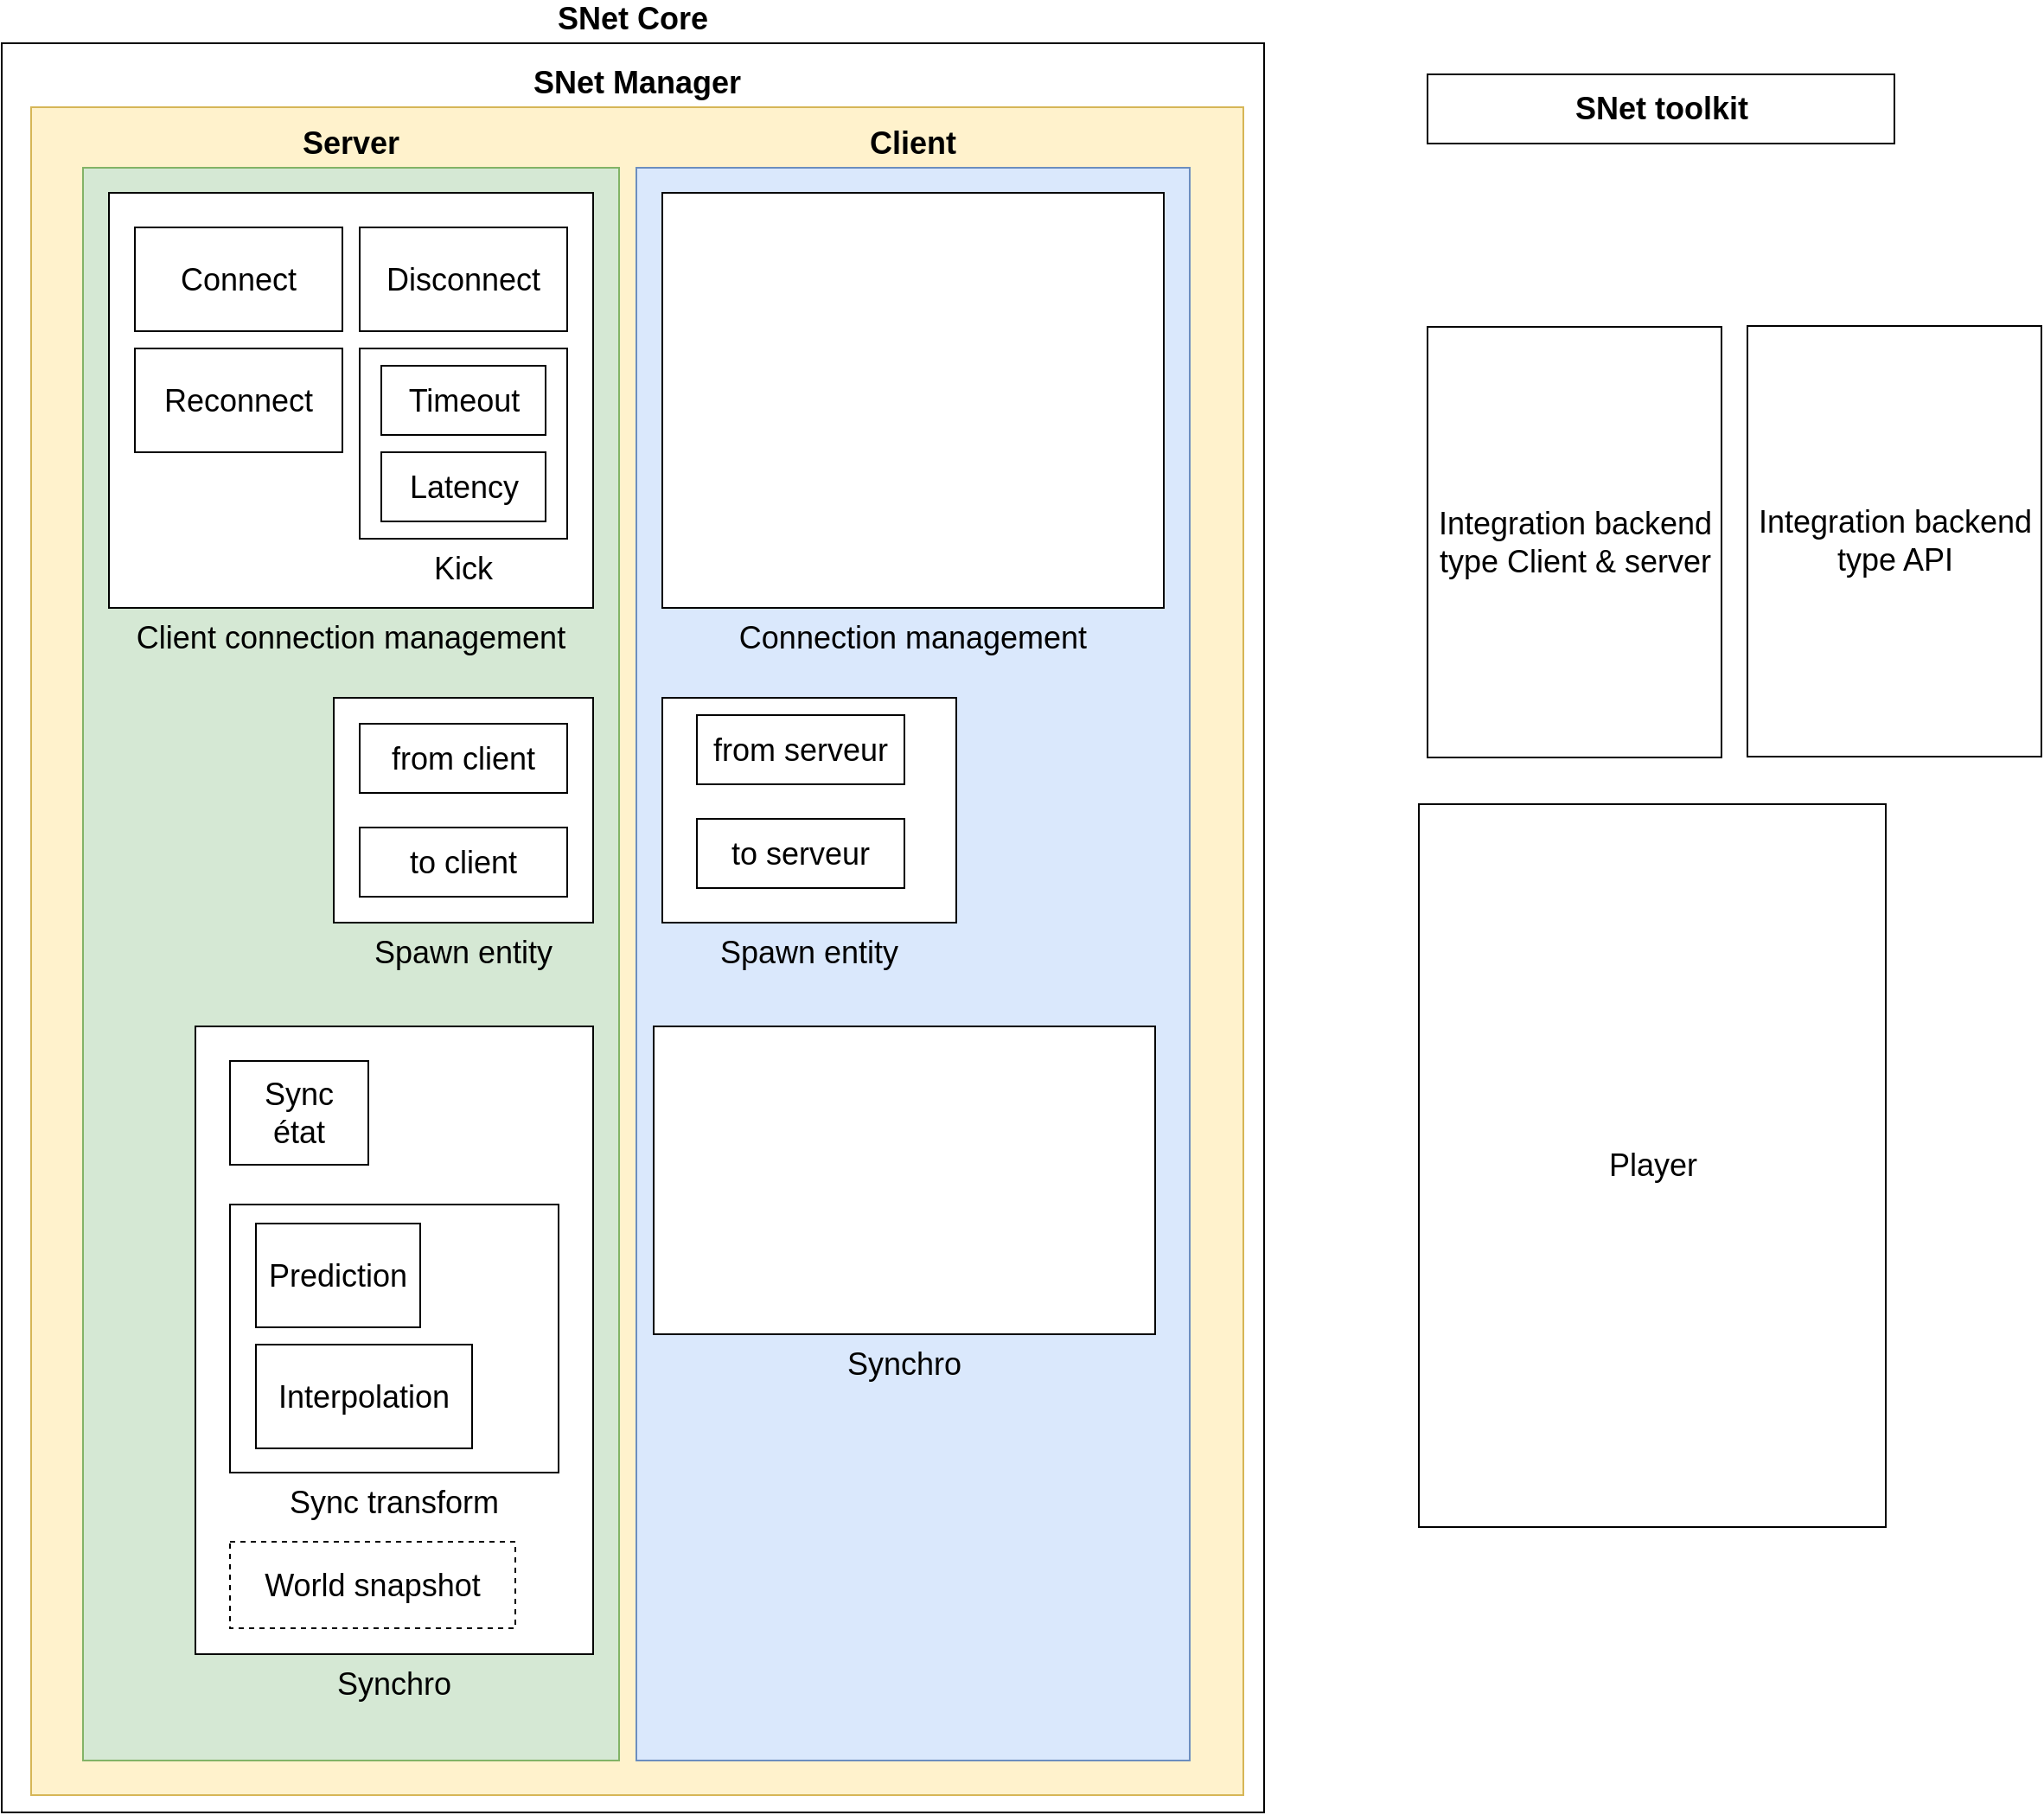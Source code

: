<mxfile version="11.2.5" type="device" pages="1"><diagram id="hy8DOlf5TAbosnXNjHRI" name="Page-1"><mxGraphModel dx="1673" dy="934" grid="1" gridSize="10" guides="1" tooltips="1" connect="1" arrows="1" fold="1" page="1" pageScale="1" pageWidth="850" pageHeight="1100" math="0" shadow="0"><root><mxCell id="0"/><mxCell id="1" parent="0"/><mxCell id="_Zt-l-yhOzQDWlarEmaT-6" value="SNet Core" style="rounded=0;whiteSpace=wrap;html=1;fontSize=18;fontStyle=1;labelPosition=center;verticalLabelPosition=top;align=center;verticalAlign=bottom;" vertex="1" parent="1"><mxGeometry x="63" y="37" width="730" height="1023" as="geometry"/></mxCell><mxCell id="_Zt-l-yhOzQDWlarEmaT-36" value="SNet Manager" style="rounded=0;whiteSpace=wrap;html=1;strokeColor=#d6b656;fontSize=18;labelPosition=center;verticalLabelPosition=top;align=center;verticalAlign=bottom;fontStyle=1;fillColor=#fff2cc;" vertex="1" parent="1"><mxGeometry x="80" y="74" width="701" height="976" as="geometry"/></mxCell><mxCell id="_Zt-l-yhOzQDWlarEmaT-3" value="Server" style="rounded=0;whiteSpace=wrap;html=1;fontSize=18;fontStyle=1;labelPosition=center;verticalLabelPosition=top;align=center;verticalAlign=bottom;fillColor=#d5e8d4;strokeColor=#82b366;" vertex="1" parent="1"><mxGeometry x="110" y="109" width="310" height="921" as="geometry"/></mxCell><mxCell id="_Zt-l-yhOzQDWlarEmaT-4" value="Client" style="rounded=0;whiteSpace=wrap;html=1;fontSize=18;fontStyle=1;labelPosition=center;verticalLabelPosition=top;align=center;verticalAlign=bottom;fillColor=#dae8fc;strokeColor=#6c8ebf;" vertex="1" parent="1"><mxGeometry x="430" y="109" width="320" height="921" as="geometry"/></mxCell><mxCell id="_Zt-l-yhOzQDWlarEmaT-7" value="Client connection management" style="rounded=0;whiteSpace=wrap;html=1;fontSize=18;labelPosition=center;verticalLabelPosition=bottom;align=center;verticalAlign=top;" vertex="1" parent="1"><mxGeometry x="125" y="123.5" width="280" height="240" as="geometry"/></mxCell><mxCell id="_Zt-l-yhOzQDWlarEmaT-8" value="Connection management" style="rounded=0;whiteSpace=wrap;html=1;fontSize=18;labelPosition=center;verticalLabelPosition=bottom;align=center;verticalAlign=top;" vertex="1" parent="1"><mxGeometry x="445" y="123.5" width="290" height="240" as="geometry"/></mxCell><mxCell id="_Zt-l-yhOzQDWlarEmaT-9" value="Spawn entity" style="rounded=0;whiteSpace=wrap;html=1;fontSize=18;labelPosition=center;verticalLabelPosition=bottom;align=center;verticalAlign=top;" vertex="1" parent="1"><mxGeometry x="255" y="415.5" width="150" height="130" as="geometry"/></mxCell><mxCell id="_Zt-l-yhOzQDWlarEmaT-10" value="Spawn entity" style="rounded=0;whiteSpace=wrap;html=1;fontSize=18;labelPosition=center;verticalLabelPosition=bottom;align=center;verticalAlign=top;" vertex="1" parent="1"><mxGeometry x="445" y="415.5" width="170" height="130" as="geometry"/></mxCell><mxCell id="_Zt-l-yhOzQDWlarEmaT-11" value="SNet toolkit" style="rounded=0;whiteSpace=wrap;html=1;fontSize=18;fontStyle=1" vertex="1" parent="1"><mxGeometry x="887.5" y="55" width="270" height="40" as="geometry"/></mxCell><mxCell id="_Zt-l-yhOzQDWlarEmaT-12" value="Player" style="rounded=0;whiteSpace=wrap;html=1;fontSize=18;" vertex="1" parent="1"><mxGeometry x="882.5" y="477" width="270" height="418" as="geometry"/></mxCell><mxCell id="_Zt-l-yhOzQDWlarEmaT-13" value="Synchro" style="rounded=0;whiteSpace=wrap;html=1;fontSize=18;labelPosition=center;verticalLabelPosition=bottom;align=center;verticalAlign=top;" vertex="1" parent="1"><mxGeometry x="175" y="605.5" width="230" height="363" as="geometry"/></mxCell><mxCell id="_Zt-l-yhOzQDWlarEmaT-14" value="Synchro" style="rounded=0;whiteSpace=wrap;html=1;fontSize=18;labelPosition=center;verticalLabelPosition=bottom;align=center;verticalAlign=top;" vertex="1" parent="1"><mxGeometry x="440" y="605.5" width="290" height="178" as="geometry"/></mxCell><mxCell id="_Zt-l-yhOzQDWlarEmaT-15" value="Sync&lt;br&gt;état" style="rounded=0;whiteSpace=wrap;html=1;fontSize=18;" vertex="1" parent="1"><mxGeometry x="195" y="625.5" width="80" height="60" as="geometry"/></mxCell><mxCell id="_Zt-l-yhOzQDWlarEmaT-16" value="Sync transform" style="rounded=0;whiteSpace=wrap;html=1;fontSize=18;labelPosition=center;verticalLabelPosition=bottom;align=center;verticalAlign=top;" vertex="1" parent="1"><mxGeometry x="195" y="708.5" width="190" height="155" as="geometry"/></mxCell><mxCell id="_Zt-l-yhOzQDWlarEmaT-20" value="from serveur" style="rounded=0;whiteSpace=wrap;html=1;fontSize=18;" vertex="1" parent="1"><mxGeometry x="465" y="425.5" width="120" height="40" as="geometry"/></mxCell><mxCell id="_Zt-l-yhOzQDWlarEmaT-21" value="to serveur" style="rounded=0;whiteSpace=wrap;html=1;fontSize=18;" vertex="1" parent="1"><mxGeometry x="465" y="485.5" width="120" height="40" as="geometry"/></mxCell><mxCell id="_Zt-l-yhOzQDWlarEmaT-22" value="from client" style="rounded=0;whiteSpace=wrap;html=1;fontSize=18;" vertex="1" parent="1"><mxGeometry x="270" y="430.5" width="120" height="40" as="geometry"/></mxCell><mxCell id="_Zt-l-yhOzQDWlarEmaT-23" value="to client" style="rounded=0;whiteSpace=wrap;html=1;fontSize=18;" vertex="1" parent="1"><mxGeometry x="270" y="490.5" width="120" height="40" as="geometry"/></mxCell><mxCell id="_Zt-l-yhOzQDWlarEmaT-24" value="Connect" style="rounded=0;whiteSpace=wrap;html=1;fontSize=18;" vertex="1" parent="1"><mxGeometry x="140" y="143.5" width="120" height="60" as="geometry"/></mxCell><mxCell id="_Zt-l-yhOzQDWlarEmaT-25" value="Reconnect" style="rounded=0;whiteSpace=wrap;html=1;fontSize=18;" vertex="1" parent="1"><mxGeometry x="140" y="213.5" width="120" height="60" as="geometry"/></mxCell><mxCell id="_Zt-l-yhOzQDWlarEmaT-26" value="Disconnect" style="rounded=0;whiteSpace=wrap;html=1;fontSize=18;" vertex="1" parent="1"><mxGeometry x="270" y="143.5" width="120" height="60" as="geometry"/></mxCell><mxCell id="_Zt-l-yhOzQDWlarEmaT-27" value="Kick" style="rounded=0;whiteSpace=wrap;html=1;fontSize=18;labelPosition=center;verticalLabelPosition=bottom;align=center;verticalAlign=top;" vertex="1" parent="1"><mxGeometry x="270" y="213.5" width="120" height="110" as="geometry"/></mxCell><mxCell id="_Zt-l-yhOzQDWlarEmaT-28" value="Timeout" style="rounded=0;whiteSpace=wrap;html=1;fontSize=18;" vertex="1" parent="1"><mxGeometry x="282.5" y="223.5" width="95" height="40" as="geometry"/></mxCell><mxCell id="_Zt-l-yhOzQDWlarEmaT-29" value="Latency" style="rounded=0;whiteSpace=wrap;html=1;fontSize=18;" vertex="1" parent="1"><mxGeometry x="282.5" y="273.5" width="95" height="40" as="geometry"/></mxCell><mxCell id="_Zt-l-yhOzQDWlarEmaT-30" value="Prediction" style="rounded=0;whiteSpace=wrap;html=1;fontSize=18;" vertex="1" parent="1"><mxGeometry x="210" y="719.5" width="95" height="60" as="geometry"/></mxCell><mxCell id="_Zt-l-yhOzQDWlarEmaT-31" value="Interpolation" style="rounded=0;whiteSpace=wrap;html=1;fontSize=18;" vertex="1" parent="1"><mxGeometry x="210" y="789.5" width="125" height="60" as="geometry"/></mxCell><mxCell id="_Zt-l-yhOzQDWlarEmaT-33" value="Integration backend&lt;br&gt;type Client &amp;amp; server" style="rounded=0;whiteSpace=wrap;html=1;fontSize=18;" vertex="1" parent="1"><mxGeometry x="887.5" y="201" width="170" height="249" as="geometry"/></mxCell><mxCell id="_Zt-l-yhOzQDWlarEmaT-34" value="Integration backend&lt;br&gt;type API" style="rounded=0;whiteSpace=wrap;html=1;fontSize=18;" vertex="1" parent="1"><mxGeometry x="1072.5" y="200.5" width="170" height="249" as="geometry"/></mxCell><mxCell id="_Zt-l-yhOzQDWlarEmaT-35" value="World snapshot" style="rounded=0;whiteSpace=wrap;html=1;fontSize=18;strokeColor=#000000;dashed=1;" vertex="1" parent="1"><mxGeometry x="195" y="903.5" width="165" height="50" as="geometry"/></mxCell></root></mxGraphModel></diagram></mxfile>